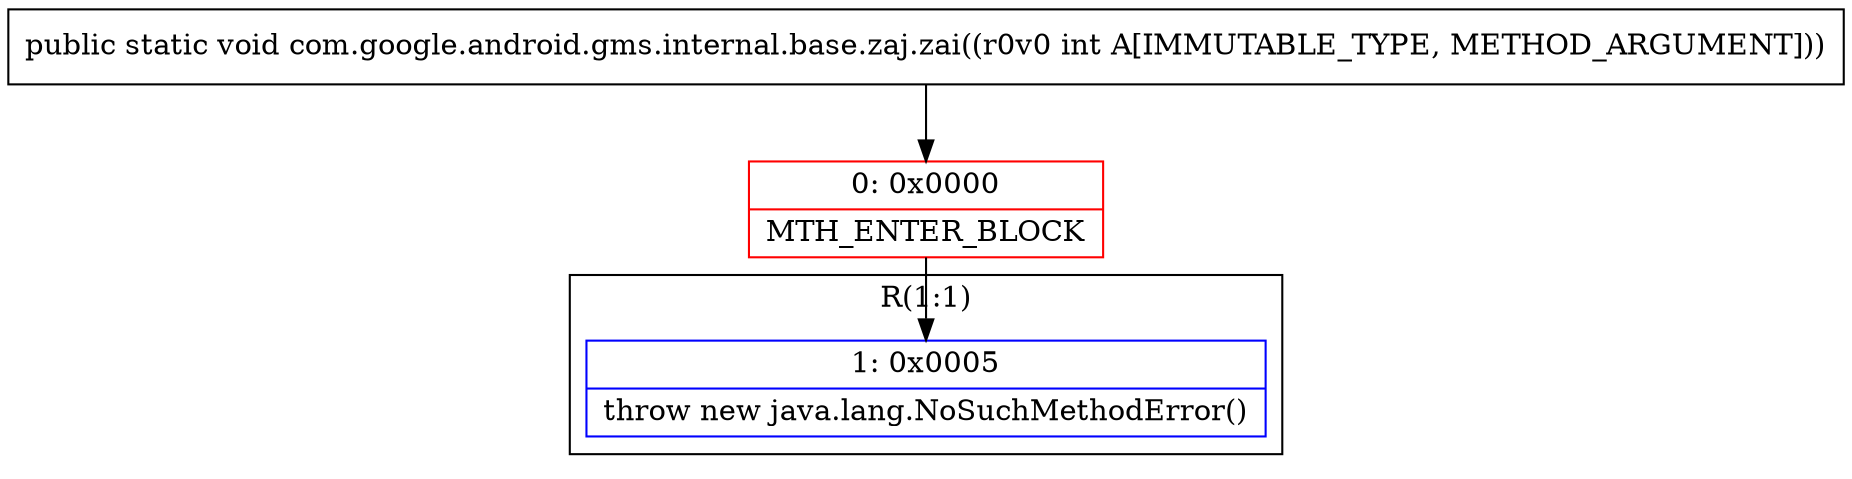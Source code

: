 digraph "CFG forcom.google.android.gms.internal.base.zaj.zai(I)V" {
subgraph cluster_Region_465696325 {
label = "R(1:1)";
node [shape=record,color=blue];
Node_1 [shape=record,label="{1\:\ 0x0005|throw new java.lang.NoSuchMethodError()\l}"];
}
Node_0 [shape=record,color=red,label="{0\:\ 0x0000|MTH_ENTER_BLOCK\l}"];
MethodNode[shape=record,label="{public static void com.google.android.gms.internal.base.zaj.zai((r0v0 int A[IMMUTABLE_TYPE, METHOD_ARGUMENT])) }"];
MethodNode -> Node_0;
Node_0 -> Node_1;
}

